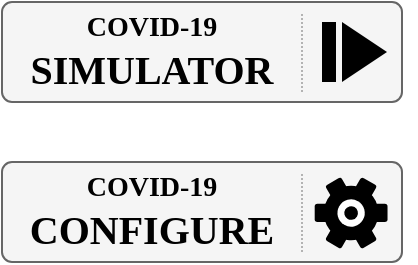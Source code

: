 <mxfile version="15.2.7" type="device"><diagram id="2BNfYEU_TAmWDPu-ag87" name="Page-1"><mxGraphModel dx="730" dy="490" grid="1" gridSize="10" guides="1" tooltips="1" connect="1" arrows="1" fold="1" page="1" pageScale="1" pageWidth="1100" pageHeight="850" math="0" shadow="0"><root><mxCell id="0"/><mxCell id="1" parent="0"/><mxCell id="pxrWhg4mpwF-nae61Nig-1" value="" style="rounded=1;whiteSpace=wrap;html=1;fillColor=#f5f5f5;strokeColor=#666666;fontColor=#333333;arcSize=10;" vertex="1" parent="1"><mxGeometry x="80" y="160" width="200" height="50" as="geometry"/></mxCell><mxCell id="pxrWhg4mpwF-nae61Nig-3" value="SIMULATOR" style="text;html=1;strokeColor=none;fillColor=none;align=center;verticalAlign=middle;whiteSpace=wrap;rounded=0;fontFamily=Verdana;fontStyle=1;fontSize=20;" vertex="1" parent="1"><mxGeometry x="80" y="175" width="150" height="35" as="geometry"/></mxCell><mxCell id="pxrWhg4mpwF-nae61Nig-4" value="COVID-19" style="text;html=1;strokeColor=none;fillColor=none;align=center;verticalAlign=middle;whiteSpace=wrap;rounded=0;fontFamily=Verdana;fontStyle=1;fontSize=14;" vertex="1" parent="1"><mxGeometry x="80" y="160" width="150" height="25" as="geometry"/></mxCell><mxCell id="pxrWhg4mpwF-nae61Nig-5" value="" style="triangle;whiteSpace=wrap;html=1;fontFamily=Verdana;fontSize=14;fillColor=#000000;strokeColor=none;shadow=0;sketch=0;" vertex="1" parent="1"><mxGeometry x="250" y="170" width="22.5" height="30" as="geometry"/></mxCell><mxCell id="pxrWhg4mpwF-nae61Nig-9" value="" style="rounded=1;whiteSpace=wrap;html=1;fillColor=#f5f5f5;strokeColor=#666666;fontColor=#333333;arcSize=10;" vertex="1" parent="1"><mxGeometry x="80" y="240" width="200" height="50" as="geometry"/></mxCell><mxCell id="pxrWhg4mpwF-nae61Nig-10" value="CONFIGURE" style="text;html=1;strokeColor=none;fillColor=none;align=center;verticalAlign=middle;whiteSpace=wrap;rounded=0;fontFamily=Verdana;fontStyle=1;fontSize=20;" vertex="1" parent="1"><mxGeometry x="80" y="255" width="150" height="35" as="geometry"/></mxCell><mxCell id="pxrWhg4mpwF-nae61Nig-11" value="COVID-19" style="text;html=1;strokeColor=none;fillColor=none;align=center;verticalAlign=middle;whiteSpace=wrap;rounded=0;fontFamily=Verdana;fontStyle=1;fontSize=14;" vertex="1" parent="1"><mxGeometry x="80" y="240" width="150" height="25" as="geometry"/></mxCell><mxCell id="pxrWhg4mpwF-nae61Nig-17" value="" style="rounded=0;whiteSpace=wrap;html=1;shadow=0;sketch=0;fontFamily=Verdana;fontSize=14;strokeColor=none;fillColor=#000000;gradientColor=none;gradientDirection=east;" vertex="1" parent="1"><mxGeometry x="240" y="170" width="7" height="30" as="geometry"/></mxCell><mxCell id="pxrWhg4mpwF-nae61Nig-18" value="" style="endArrow=none;dashed=1;html=1;fontFamily=Verdana;fontSize=14;strokeColor=#B3B3B3;dashPattern=1 1;" edge="1" parent="1"><mxGeometry width="50" height="50" relative="1" as="geometry"><mxPoint x="230" y="205" as="sourcePoint"/><mxPoint x="230" y="165" as="targetPoint"/></mxGeometry></mxCell><mxCell id="pxrWhg4mpwF-nae61Nig-19" value="" style="endArrow=none;dashed=1;html=1;fontFamily=Verdana;fontSize=14;strokeColor=#B3B3B3;dashPattern=1 1;" edge="1" parent="1"><mxGeometry width="50" height="50" relative="1" as="geometry"><mxPoint x="230" y="285" as="sourcePoint"/><mxPoint x="230" y="245" as="targetPoint"/></mxGeometry></mxCell><mxCell id="pxrWhg4mpwF-nae61Nig-20" value="" style="group;rotation=30;" vertex="1" connectable="0" parent="1"><mxGeometry x="244" y="243" width="36.09" height="36.42" as="geometry"/></mxCell><mxCell id="pxrWhg4mpwF-nae61Nig-21" value="" style="rounded=1;whiteSpace=wrap;html=1;fillColor=#000000;strokeColor=none;rotation=120;" vertex="1" parent="pxrWhg4mpwF-nae61Nig-20"><mxGeometry x="-7.654" y="17.94" width="36.417" height="9.105" as="geometry"/></mxCell><mxCell id="pxrWhg4mpwF-nae61Nig-22" value="" style="rounded=1;whiteSpace=wrap;html=1;fillColor=#000000;strokeColor=none;rotation=60;" vertex="1" parent="pxrWhg4mpwF-nae61Nig-20"><mxGeometry x="-7.654" y="17.94" width="36.417" height="9.105" as="geometry"/></mxCell><mxCell id="pxrWhg4mpwF-nae61Nig-23" value="" style="rounded=1;whiteSpace=wrap;html=1;fillColor=#000000;strokeColor=none;rotation=-180;" vertex="1" parent="pxrWhg4mpwF-nae61Nig-20"><mxGeometry x="-7.654" y="17.94" width="36.417" height="9.105" as="geometry"/></mxCell><mxCell id="pxrWhg4mpwF-nae61Nig-24" value="" style="ellipse;whiteSpace=wrap;html=1;aspect=fixed;strokeColor=none;fillColor=#000000;rotation=30;" vertex="1" parent="pxrWhg4mpwF-nae61Nig-20"><mxGeometry x="-3.102" y="8.835" width="27.313" height="27.313" as="geometry"/></mxCell><mxCell id="pxrWhg4mpwF-nae61Nig-25" value="" style="ellipse;whiteSpace=wrap;html=1;aspect=fixed;strokeColor=none;fillColor=#FFFFFF;rotation=30;" vertex="1" parent="pxrWhg4mpwF-nae61Nig-20"><mxGeometry x="3.726" y="15.664" width="13.656" height="13.656" as="geometry"/></mxCell><mxCell id="pxrWhg4mpwF-nae61Nig-26" value="" style="ellipse;whiteSpace=wrap;html=1;aspect=fixed;strokeColor=none;rotation=30;fillColor=#000000;" vertex="1" parent="pxrWhg4mpwF-nae61Nig-20"><mxGeometry x="7.14" y="19.078" width="6.828" height="6.828" as="geometry"/></mxCell></root></mxGraphModel></diagram></mxfile>